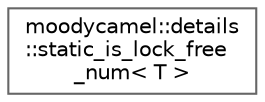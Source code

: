 digraph "类继承关系图"
{
 // INTERACTIVE_SVG=YES
 // LATEX_PDF_SIZE
  bgcolor="transparent";
  edge [fontname=Helvetica,fontsize=10,labelfontname=Helvetica,labelfontsize=10];
  node [fontname=Helvetica,fontsize=10,shape=box,height=0.2,width=0.4];
  rankdir="LR";
  Node0 [id="Node000000",label="moodycamel::details\l::static_is_lock_free\l_num\< T \>",height=0.2,width=0.4,color="grey40", fillcolor="white", style="filled",URL="$dc/d06/structmoodycamel_1_1details_1_1static__is__lock__free__num.html",tooltip=" "];
}
